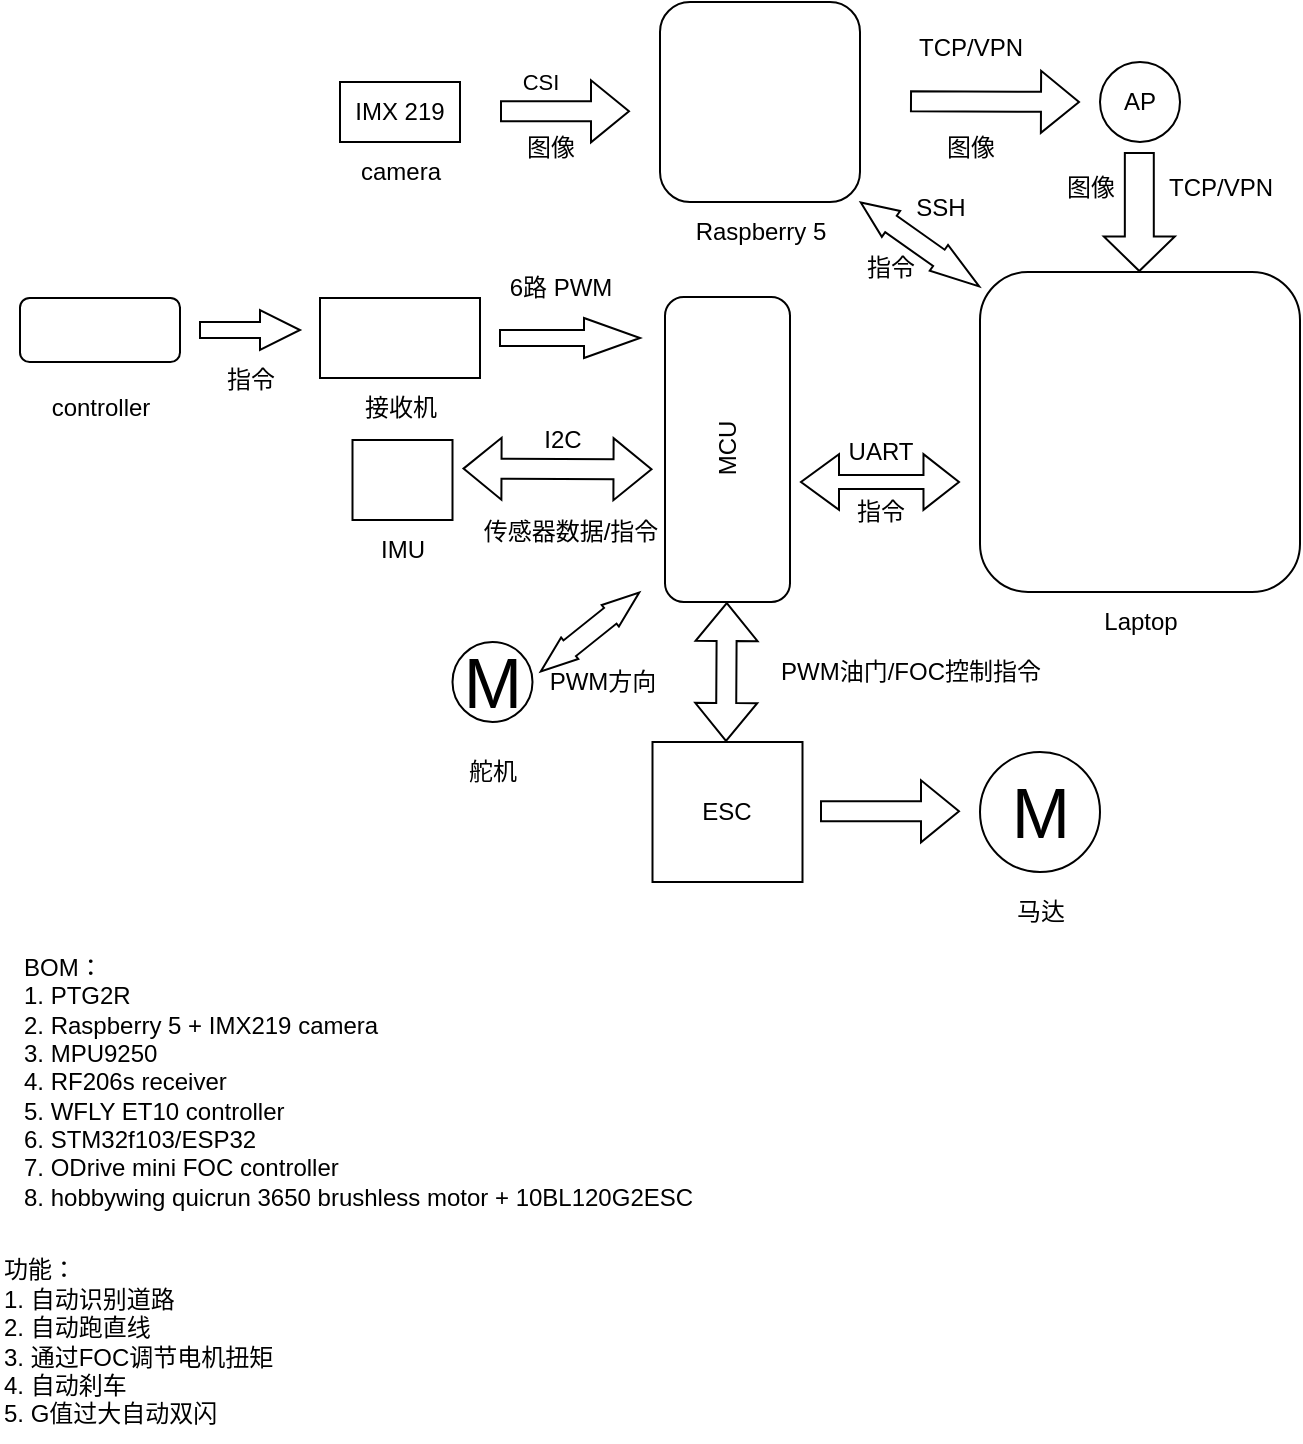 <mxfile version="25.0.1">
  <diagram name="第 1 页" id="QOCwMrBnIq43eK7D7eR5">
    <mxGraphModel dx="1154" dy="509" grid="1" gridSize="10" guides="1" tooltips="1" connect="1" arrows="1" fold="1" page="1" pageScale="1" pageWidth="827" pageHeight="1169" math="0" shadow="0">
      <root>
        <mxCell id="0" />
        <mxCell id="1" parent="0" />
        <mxCell id="gspuCi2Y_kV68EbQ0AXD-1" value="MCU" style="rounded=1;whiteSpace=wrap;html=1;rotation=-90;" vertex="1" parent="1">
          <mxGeometry x="287.5" y="312.5" width="152.5" height="62.5" as="geometry" />
        </mxCell>
        <mxCell id="gspuCi2Y_kV68EbQ0AXD-3" value="" style="rounded=1;whiteSpace=wrap;html=1;" vertex="1" parent="1">
          <mxGeometry x="330" y="120" width="100" height="100" as="geometry" />
        </mxCell>
        <mxCell id="gspuCi2Y_kV68EbQ0AXD-4" value="" style="rounded=1;whiteSpace=wrap;html=1;" vertex="1" parent="1">
          <mxGeometry x="490" y="255" width="160" height="160" as="geometry" />
        </mxCell>
        <mxCell id="gspuCi2Y_kV68EbQ0AXD-5" value="" style="rounded=0;whiteSpace=wrap;html=1;" vertex="1" parent="1">
          <mxGeometry x="176.25" y="339" width="50" height="40" as="geometry" />
        </mxCell>
        <mxCell id="gspuCi2Y_kV68EbQ0AXD-6" value="IMU" style="text;html=1;align=center;verticalAlign=middle;resizable=0;points=[];autosize=1;strokeColor=none;fillColor=none;" vertex="1" parent="1">
          <mxGeometry x="176.25" y="379" width="50" height="30" as="geometry" />
        </mxCell>
        <mxCell id="gspuCi2Y_kV68EbQ0AXD-8" value="Raspberry 5" style="text;html=1;align=center;verticalAlign=middle;resizable=0;points=[];autosize=1;strokeColor=none;fillColor=none;" vertex="1" parent="1">
          <mxGeometry x="335" y="220" width="90" height="30" as="geometry" />
        </mxCell>
        <mxCell id="gspuCi2Y_kV68EbQ0AXD-9" value="camera" style="text;html=1;align=center;verticalAlign=middle;resizable=0;points=[];autosize=1;strokeColor=none;fillColor=none;" vertex="1" parent="1">
          <mxGeometry x="170" y="190" width="60" height="30" as="geometry" />
        </mxCell>
        <mxCell id="gspuCi2Y_kV68EbQ0AXD-10" value="IMX 219" style="rounded=0;whiteSpace=wrap;html=1;" vertex="1" parent="1">
          <mxGeometry x="170" y="160" width="60" height="30" as="geometry" />
        </mxCell>
        <mxCell id="gspuCi2Y_kV68EbQ0AXD-11" value="Laptop" style="text;html=1;align=center;verticalAlign=middle;resizable=0;points=[];autosize=1;strokeColor=none;fillColor=none;" vertex="1" parent="1">
          <mxGeometry x="540" y="415" width="60" height="30" as="geometry" />
        </mxCell>
        <mxCell id="gspuCi2Y_kV68EbQ0AXD-15" value="" style="shape=flexArrow;endArrow=classic;html=1;rounded=0;" edge="1" parent="1">
          <mxGeometry width="50" height="50" relative="1" as="geometry">
            <mxPoint x="250" y="174.66" as="sourcePoint" />
            <mxPoint x="315" y="174.66" as="targetPoint" />
          </mxGeometry>
        </mxCell>
        <mxCell id="gspuCi2Y_kV68EbQ0AXD-17" value="CSI" style="edgeLabel;html=1;align=center;verticalAlign=middle;resizable=0;points=[];" vertex="1" connectable="0" parent="gspuCi2Y_kV68EbQ0AXD-15">
          <mxGeometry x="-0.455" y="-1" relative="1" as="geometry">
            <mxPoint x="2" y="-16" as="offset" />
          </mxGeometry>
        </mxCell>
        <mxCell id="gspuCi2Y_kV68EbQ0AXD-19" value="TCP/VPN" style="text;html=1;align=center;verticalAlign=middle;resizable=0;points=[];autosize=1;strokeColor=none;fillColor=none;" vertex="1" parent="1">
          <mxGeometry x="445" y="128" width="80" height="30" as="geometry" />
        </mxCell>
        <mxCell id="gspuCi2Y_kV68EbQ0AXD-20" value="AP" style="ellipse;whiteSpace=wrap;html=1;aspect=fixed;" vertex="1" parent="1">
          <mxGeometry x="550" y="150" width="40" height="40" as="geometry" />
        </mxCell>
        <mxCell id="gspuCi2Y_kV68EbQ0AXD-21" value="" style="shape=flexArrow;endArrow=classic;html=1;rounded=0;" edge="1" parent="1">
          <mxGeometry width="50" height="50" relative="1" as="geometry">
            <mxPoint x="455" y="169.66" as="sourcePoint" />
            <mxPoint x="540" y="170" as="targetPoint" />
          </mxGeometry>
        </mxCell>
        <mxCell id="gspuCi2Y_kV68EbQ0AXD-22" value="" style="shape=flexArrow;endArrow=classic;html=1;rounded=0;width=14.483;endSize=5.414;" edge="1" parent="1">
          <mxGeometry width="50" height="50" relative="1" as="geometry">
            <mxPoint x="569.66" y="195" as="sourcePoint" />
            <mxPoint x="569.66" y="255" as="targetPoint" />
          </mxGeometry>
        </mxCell>
        <mxCell id="gspuCi2Y_kV68EbQ0AXD-23" value="TCP/VPN" style="text;html=1;align=center;verticalAlign=middle;resizable=0;points=[];autosize=1;strokeColor=none;fillColor=none;" vertex="1" parent="1">
          <mxGeometry x="570" y="198" width="80" height="30" as="geometry" />
        </mxCell>
        <mxCell id="gspuCi2Y_kV68EbQ0AXD-24" value="" style="shape=flexArrow;endArrow=classic;startArrow=classic;html=1;rounded=0;endWidth=4.828;endSize=7.897;startWidth=4.828;startSize=5.828;" edge="1" parent="1">
          <mxGeometry width="100" height="100" relative="1" as="geometry">
            <mxPoint x="430" y="220" as="sourcePoint" />
            <mxPoint x="490" y="262.5" as="targetPoint" />
          </mxGeometry>
        </mxCell>
        <mxCell id="gspuCi2Y_kV68EbQ0AXD-25" value="SSH" style="text;html=1;align=center;verticalAlign=middle;resizable=0;points=[];autosize=1;strokeColor=none;fillColor=none;" vertex="1" parent="1">
          <mxGeometry x="445" y="208" width="50" height="30" as="geometry" />
        </mxCell>
        <mxCell id="gspuCi2Y_kV68EbQ0AXD-27" value="" style="shape=flexArrow;endArrow=classic;startArrow=classic;html=1;rounded=0;width=6.897;startSize=5.586;" edge="1" parent="1">
          <mxGeometry width="100" height="100" relative="1" as="geometry">
            <mxPoint x="480" y="360" as="sourcePoint" />
            <mxPoint x="400" y="360" as="targetPoint" />
          </mxGeometry>
        </mxCell>
        <mxCell id="gspuCi2Y_kV68EbQ0AXD-28" value="" style="shape=flexArrow;endArrow=classic;startArrow=classic;html=1;rounded=0;" edge="1" parent="1">
          <mxGeometry width="100" height="100" relative="1" as="geometry">
            <mxPoint x="326.25" y="353.65" as="sourcePoint" />
            <mxPoint x="231.25" y="353.31" as="targetPoint" />
          </mxGeometry>
        </mxCell>
        <mxCell id="gspuCi2Y_kV68EbQ0AXD-29" value="I2C" style="text;html=1;align=center;verticalAlign=middle;resizable=0;points=[];autosize=1;strokeColor=none;fillColor=none;" vertex="1" parent="1">
          <mxGeometry x="261.25" y="324" width="40" height="30" as="geometry" />
        </mxCell>
        <mxCell id="gspuCi2Y_kV68EbQ0AXD-30" value="UART" style="text;html=1;align=center;verticalAlign=middle;resizable=0;points=[];autosize=1;strokeColor=none;fillColor=none;" vertex="1" parent="1">
          <mxGeometry x="410" y="330" width="60" height="30" as="geometry" />
        </mxCell>
        <mxCell id="gspuCi2Y_kV68EbQ0AXD-32" value="图像" style="text;html=1;align=center;verticalAlign=middle;resizable=0;points=[];autosize=1;strokeColor=none;fillColor=none;" vertex="1" parent="1">
          <mxGeometry x="250" y="178" width="50" height="30" as="geometry" />
        </mxCell>
        <mxCell id="gspuCi2Y_kV68EbQ0AXD-33" value="图像" style="text;html=1;align=center;verticalAlign=middle;resizable=0;points=[];autosize=1;strokeColor=none;fillColor=none;" vertex="1" parent="1">
          <mxGeometry x="520" y="198" width="50" height="30" as="geometry" />
        </mxCell>
        <mxCell id="gspuCi2Y_kV68EbQ0AXD-34" value="图像" style="text;html=1;align=center;verticalAlign=middle;resizable=0;points=[];autosize=1;strokeColor=none;fillColor=none;" vertex="1" parent="1">
          <mxGeometry x="460" y="178" width="50" height="30" as="geometry" />
        </mxCell>
        <mxCell id="gspuCi2Y_kV68EbQ0AXD-35" value="指令" style="text;html=1;align=center;verticalAlign=middle;resizable=0;points=[];autosize=1;strokeColor=none;fillColor=none;" vertex="1" parent="1">
          <mxGeometry x="420" y="238" width="50" height="30" as="geometry" />
        </mxCell>
        <mxCell id="gspuCi2Y_kV68EbQ0AXD-36" value="指令" style="text;html=1;align=center;verticalAlign=middle;resizable=0;points=[];autosize=1;strokeColor=none;fillColor=none;" vertex="1" parent="1">
          <mxGeometry x="415" y="360" width="50" height="30" as="geometry" />
        </mxCell>
        <mxCell id="gspuCi2Y_kV68EbQ0AXD-37" value="传感器数据/指令" style="text;html=1;align=center;verticalAlign=middle;resizable=0;points=[];autosize=1;strokeColor=none;fillColor=none;" vertex="1" parent="1">
          <mxGeometry x="230" y="370" width="110" height="30" as="geometry" />
        </mxCell>
        <mxCell id="gspuCi2Y_kV68EbQ0AXD-38" value="" style="whiteSpace=wrap;html=1;" vertex="1" parent="1">
          <mxGeometry x="160" y="268" width="80" height="40" as="geometry" />
        </mxCell>
        <mxCell id="gspuCi2Y_kV68EbQ0AXD-39" value="接收机" style="text;html=1;align=center;verticalAlign=middle;resizable=0;points=[];autosize=1;strokeColor=none;fillColor=none;" vertex="1" parent="1">
          <mxGeometry x="170" y="308" width="60" height="30" as="geometry" />
        </mxCell>
        <mxCell id="gspuCi2Y_kV68EbQ0AXD-41" value="" style="shape=singleArrow;whiteSpace=wrap;html=1;arrowWidth=0.4;arrowSize=0.4;" vertex="1" parent="1">
          <mxGeometry x="250" y="278" width="70" height="20" as="geometry" />
        </mxCell>
        <mxCell id="gspuCi2Y_kV68EbQ0AXD-42" value="6路 PWM" style="text;html=1;align=center;verticalAlign=middle;resizable=0;points=[];autosize=1;strokeColor=none;fillColor=none;" vertex="1" parent="1">
          <mxGeometry x="245" y="248" width="70" height="30" as="geometry" />
        </mxCell>
        <mxCell id="gspuCi2Y_kV68EbQ0AXD-43" value="指令" style="text;html=1;align=center;verticalAlign=middle;resizable=0;points=[];autosize=1;strokeColor=none;fillColor=none;" vertex="1" parent="1">
          <mxGeometry x="100" y="294" width="50" height="30" as="geometry" />
        </mxCell>
        <mxCell id="gspuCi2Y_kV68EbQ0AXD-44" value="" style="rounded=1;whiteSpace=wrap;html=1;" vertex="1" parent="1">
          <mxGeometry x="10" y="268" width="80" height="32" as="geometry" />
        </mxCell>
        <mxCell id="gspuCi2Y_kV68EbQ0AXD-45" value="controller" style="text;html=1;align=center;verticalAlign=middle;resizable=0;points=[];autosize=1;strokeColor=none;fillColor=none;" vertex="1" parent="1">
          <mxGeometry x="15" y="308" width="70" height="30" as="geometry" />
        </mxCell>
        <mxCell id="gspuCi2Y_kV68EbQ0AXD-46" value="" style="shape=singleArrow;whiteSpace=wrap;html=1;arrowWidth=0.4;arrowSize=0.4;" vertex="1" parent="1">
          <mxGeometry x="100" y="274" width="50" height="20" as="geometry" />
        </mxCell>
        <mxCell id="gspuCi2Y_kV68EbQ0AXD-48" value="ESC" style="whiteSpace=wrap;html=1;" vertex="1" parent="1">
          <mxGeometry x="326.25" y="490" width="75" height="70" as="geometry" />
        </mxCell>
        <mxCell id="gspuCi2Y_kV68EbQ0AXD-49" value="" style="shape=flexArrow;endArrow=classic;startArrow=classic;html=1;rounded=0;" edge="1" parent="1">
          <mxGeometry width="100" height="100" relative="1" as="geometry">
            <mxPoint x="363" y="490" as="sourcePoint" />
            <mxPoint x="363.41" y="420" as="targetPoint" />
          </mxGeometry>
        </mxCell>
        <mxCell id="gspuCi2Y_kV68EbQ0AXD-50" value="PWM油门/FOC控制指令" style="text;html=1;align=center;verticalAlign=middle;resizable=0;points=[];autosize=1;strokeColor=none;fillColor=none;" vertex="1" parent="1">
          <mxGeometry x="380" y="440" width="150" height="30" as="geometry" />
        </mxCell>
        <mxCell id="gspuCi2Y_kV68EbQ0AXD-51" value="M" style="verticalLabelPosition=middle;shadow=0;dashed=0;align=center;html=1;verticalAlign=middle;strokeWidth=1;shape=ellipse;aspect=fixed;fontSize=35;" vertex="1" parent="1">
          <mxGeometry x="490" y="495" width="60" height="60" as="geometry" />
        </mxCell>
        <mxCell id="gspuCi2Y_kV68EbQ0AXD-52" value="" style="shape=flexArrow;endArrow=classic;html=1;rounded=0;" edge="1" parent="1">
          <mxGeometry width="50" height="50" relative="1" as="geometry">
            <mxPoint x="410" y="524.66" as="sourcePoint" />
            <mxPoint x="480" y="524.66" as="targetPoint" />
          </mxGeometry>
        </mxCell>
        <mxCell id="gspuCi2Y_kV68EbQ0AXD-53" value="M" style="verticalLabelPosition=middle;shadow=0;dashed=0;align=center;html=1;verticalAlign=middle;strokeWidth=1;shape=ellipse;aspect=fixed;fontSize=35;" vertex="1" parent="1">
          <mxGeometry x="226.25" y="440" width="40" height="40" as="geometry" />
        </mxCell>
        <mxCell id="gspuCi2Y_kV68EbQ0AXD-54" value="" style="shape=flexArrow;endArrow=classic;startArrow=classic;html=1;rounded=0;startWidth=2.759;startSize=5.841;endWidth=2.759;endSize=5.841;" edge="1" parent="1">
          <mxGeometry width="100" height="100" relative="1" as="geometry">
            <mxPoint x="270" y="455" as="sourcePoint" />
            <mxPoint x="320" y="415" as="targetPoint" />
          </mxGeometry>
        </mxCell>
        <mxCell id="gspuCi2Y_kV68EbQ0AXD-55" value="舵机" style="text;html=1;align=center;verticalAlign=middle;resizable=0;points=[];autosize=1;strokeColor=none;fillColor=none;" vertex="1" parent="1">
          <mxGeometry x="221.25" y="490" width="50" height="30" as="geometry" />
        </mxCell>
        <mxCell id="gspuCi2Y_kV68EbQ0AXD-56" value="马达" style="text;html=1;align=center;verticalAlign=middle;resizable=0;points=[];autosize=1;strokeColor=none;fillColor=none;" vertex="1" parent="1">
          <mxGeometry x="495" y="560" width="50" height="30" as="geometry" />
        </mxCell>
        <mxCell id="gspuCi2Y_kV68EbQ0AXD-57" value="PWM方向" style="text;html=1;align=center;verticalAlign=middle;resizable=0;points=[];autosize=1;strokeColor=none;fillColor=none;" vertex="1" parent="1">
          <mxGeometry x="261.25" y="445" width="80" height="30" as="geometry" />
        </mxCell>
        <mxCell id="gspuCi2Y_kV68EbQ0AXD-58" value="BOM：&lt;div&gt;&lt;div&gt;1. PTG2R&lt;/div&gt;&lt;div&gt;2. Raspberry 5 + IMX219 camera&lt;/div&gt;&lt;div&gt;3. MPU9250&lt;/div&gt;&lt;div&gt;4. RF206s receiver&lt;/div&gt;&lt;div&gt;5. WFLY ET10 controller&lt;/div&gt;&lt;div&gt;6. STM32f103/ESP32&lt;/div&gt;&lt;div&gt;7. ODrive mini FOC controller&lt;/div&gt;&lt;div&gt;8. hobbywing quicrun 3650 brushless motor + 10BL120G2ESC&lt;/div&gt;&lt;/div&gt;" style="text;html=1;align=left;verticalAlign=middle;resizable=0;points=[];autosize=1;strokeColor=none;fillColor=none;" vertex="1" parent="1">
          <mxGeometry x="10" y="590" width="360" height="140" as="geometry" />
        </mxCell>
        <mxCell id="gspuCi2Y_kV68EbQ0AXD-60" value="功能：&lt;div&gt;1. 自动识别道路&lt;/div&gt;&lt;div&gt;2. 自动跑直线&lt;/div&gt;&lt;div&gt;3. 通过FOC调节电机扭矩&lt;/div&gt;&lt;div&gt;4. 自动刹车&lt;/div&gt;&lt;div&gt;5. G值过大自动双闪&lt;/div&gt;" style="text;html=1;align=left;verticalAlign=middle;resizable=0;points=[];autosize=1;strokeColor=none;fillColor=none;" vertex="1" parent="1">
          <mxGeometry y="740" width="160" height="100" as="geometry" />
        </mxCell>
      </root>
    </mxGraphModel>
  </diagram>
</mxfile>
